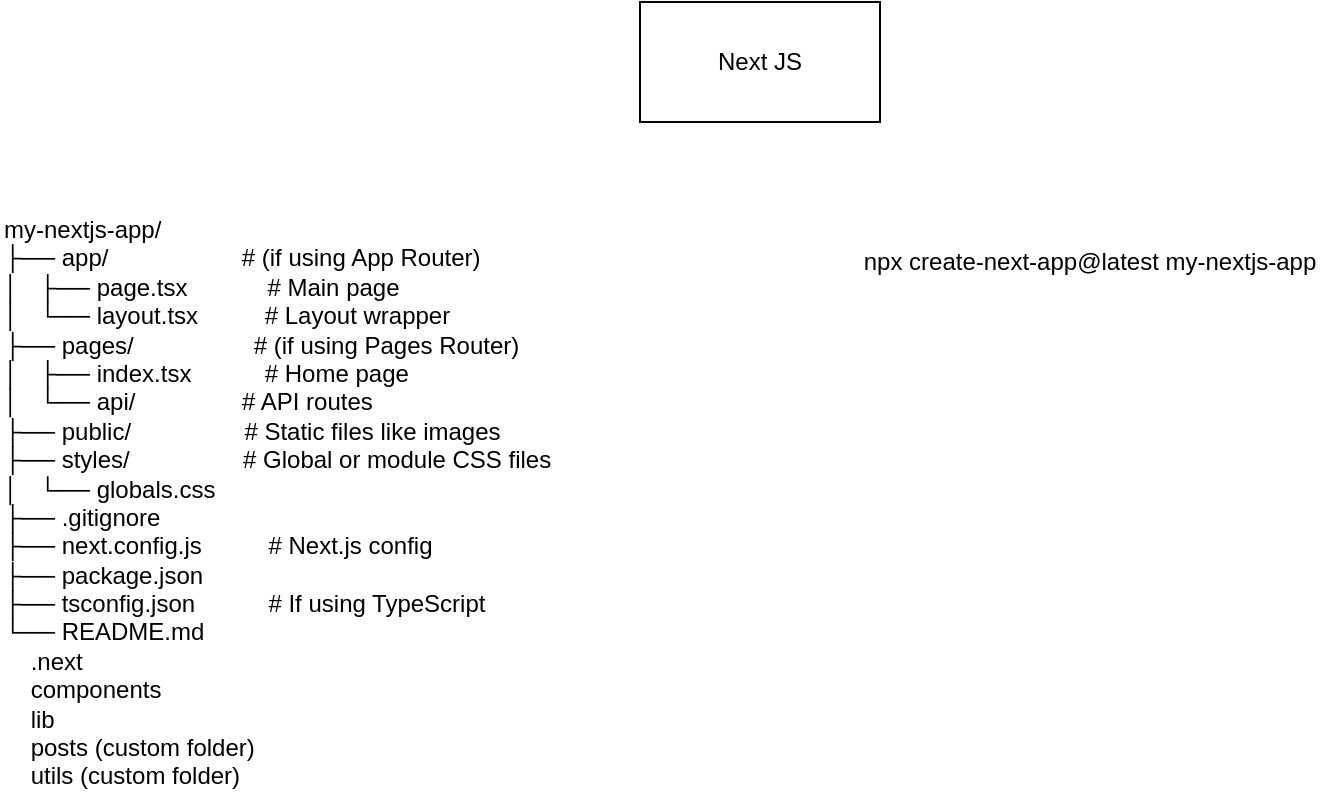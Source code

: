 <mxfile version="27.0.3">
  <diagram id="_dIDnpVzGwcdxlkYJzQc" name="Page-1">
    <mxGraphModel dx="915" dy="605" grid="1" gridSize="10" guides="1" tooltips="1" connect="1" arrows="1" fold="1" page="1" pageScale="1" pageWidth="850" pageHeight="1100" math="0" shadow="0">
      <root>
        <mxCell id="0" />
        <mxCell id="1" parent="0" />
        <mxCell id="zgkbmM4lBP8iO_TUm_l8-1" value="Next JS" style="rounded=0;whiteSpace=wrap;html=1;" vertex="1" parent="1">
          <mxGeometry x="370" y="40" width="120" height="60" as="geometry" />
        </mxCell>
        <UserObject label="my-nextjs-app/&#xa;├── app/                    # (if using App Router)&#xa;│   ├── page.tsx            # Main page&#xa;│   └── layout.tsx          # Layout wrapper&#xa;├── pages/                  # (if using Pages Router)&#xa;│   ├── index.tsx           # Home page&#xa;│   └── api/                # API routes&#xa;├── public/                 # Static files like images&#xa;├── styles/                 # Global or module CSS files&#xa;│   └── globals.css&#xa;├── .gitignore&#xa;├── next.config.js          # Next.js config&#xa;├── package.json&#xa;├── tsconfig.json           # If using TypeScript&#xa;└── README.md&#xa;    .next&#xa;    components&#xa;    lib&#xa;    posts (custom folder)&#xa;    utils (custom folder)" link="my-nextjs-app/&#xa;├── app/                    # (if using App Router)&#xa;│   ├── page.tsx            # Main page&#xa;│   └── layout.tsx          # Layout wrapper&#xa;├── pages/                  # (if using Pages Router)&#xa;│   ├── index.tsx           # Home page&#xa;│   └── api/                # API routes&#xa;├── public/                 # Static files like images&#xa;├── styles/                 # Global or module CSS files&#xa;│   └── globals.css&#xa;├── .gitignore&#xa;├── next.config.js          # Next.js config&#xa;├── package.json&#xa;├── tsconfig.json           # If using TypeScript&#xa;└── README.md" id="zgkbmM4lBP8iO_TUm_l8-4">
          <mxCell style="text;whiteSpace=wrap;" vertex="1" parent="1">
            <mxGeometry x="50" y="140" width="320" height="300" as="geometry" />
          </mxCell>
        </UserObject>
        <mxCell id="zgkbmM4lBP8iO_TUm_l8-5" value="npx create-next-app@latest my-nextjs-app" style="text;html=1;align=center;verticalAlign=middle;whiteSpace=wrap;rounded=0;" vertex="1" parent="1">
          <mxGeometry x="480" y="170" width="230" as="geometry" />
        </mxCell>
      </root>
    </mxGraphModel>
  </diagram>
</mxfile>
